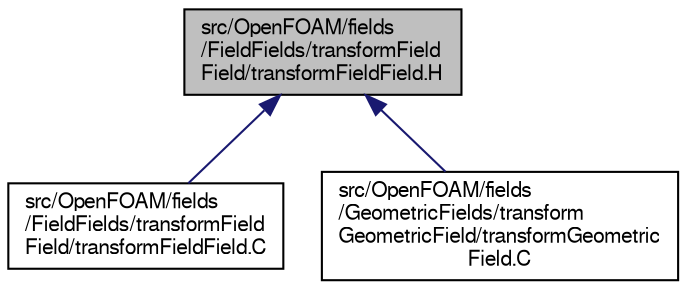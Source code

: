 digraph "src/OpenFOAM/fields/FieldFields/transformFieldField/transformFieldField.H"
{
  bgcolor="transparent";
  edge [fontname="FreeSans",fontsize="10",labelfontname="FreeSans",labelfontsize="10"];
  node [fontname="FreeSans",fontsize="10",shape=record];
  Node80 [label="src/OpenFOAM/fields\l/FieldFields/transformField\lField/transformFieldField.H",height=0.2,width=0.4,color="black", fillcolor="grey75", style="filled", fontcolor="black"];
  Node80 -> Node81 [dir="back",color="midnightblue",fontsize="10",style="solid",fontname="FreeSans"];
  Node81 [label="src/OpenFOAM/fields\l/FieldFields/transformField\lField/transformFieldField.C",height=0.2,width=0.4,color="black",URL="$a09524.html",tooltip="Spatial transformation functions for FieldField. "];
  Node80 -> Node82 [dir="back",color="midnightblue",fontsize="10",style="solid",fontname="FreeSans"];
  Node82 [label="src/OpenFOAM/fields\l/GeometricFields/transform\lGeometricField/transformGeometric\lField.C",height=0.2,width=0.4,color="black",URL="$a09893.html",tooltip="Spatial transformation functions for FieldFields. "];
}
